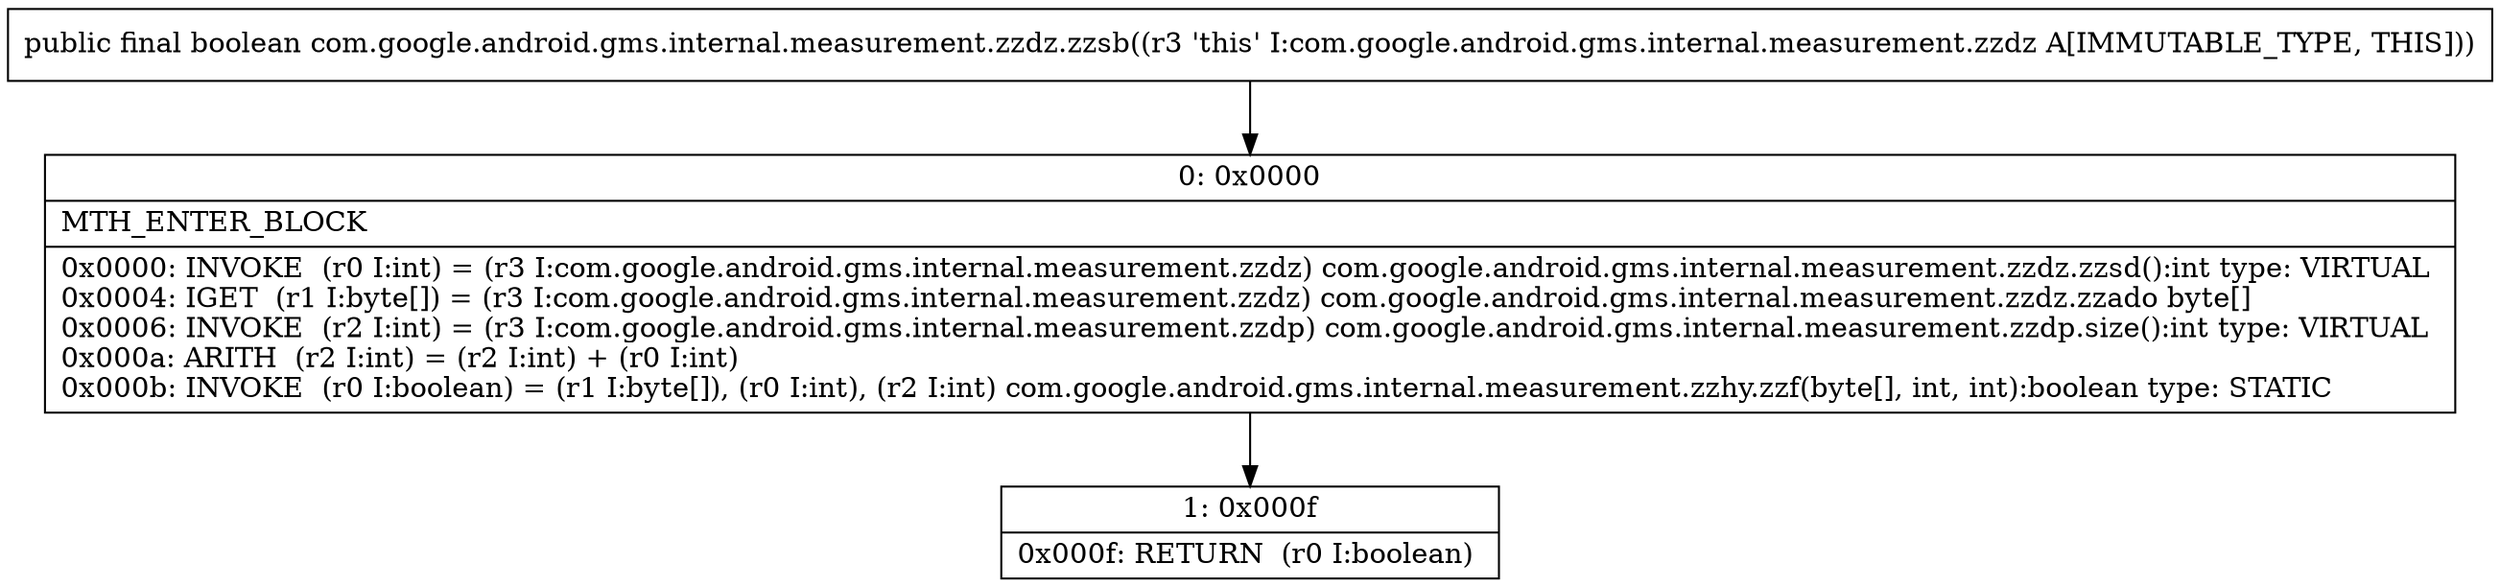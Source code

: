 digraph "CFG forcom.google.android.gms.internal.measurement.zzdz.zzsb()Z" {
Node_0 [shape=record,label="{0\:\ 0x0000|MTH_ENTER_BLOCK\l|0x0000: INVOKE  (r0 I:int) = (r3 I:com.google.android.gms.internal.measurement.zzdz) com.google.android.gms.internal.measurement.zzdz.zzsd():int type: VIRTUAL \l0x0004: IGET  (r1 I:byte[]) = (r3 I:com.google.android.gms.internal.measurement.zzdz) com.google.android.gms.internal.measurement.zzdz.zzado byte[] \l0x0006: INVOKE  (r2 I:int) = (r3 I:com.google.android.gms.internal.measurement.zzdp) com.google.android.gms.internal.measurement.zzdp.size():int type: VIRTUAL \l0x000a: ARITH  (r2 I:int) = (r2 I:int) + (r0 I:int) \l0x000b: INVOKE  (r0 I:boolean) = (r1 I:byte[]), (r0 I:int), (r2 I:int) com.google.android.gms.internal.measurement.zzhy.zzf(byte[], int, int):boolean type: STATIC \l}"];
Node_1 [shape=record,label="{1\:\ 0x000f|0x000f: RETURN  (r0 I:boolean) \l}"];
MethodNode[shape=record,label="{public final boolean com.google.android.gms.internal.measurement.zzdz.zzsb((r3 'this' I:com.google.android.gms.internal.measurement.zzdz A[IMMUTABLE_TYPE, THIS])) }"];
MethodNode -> Node_0;
Node_0 -> Node_1;
}

